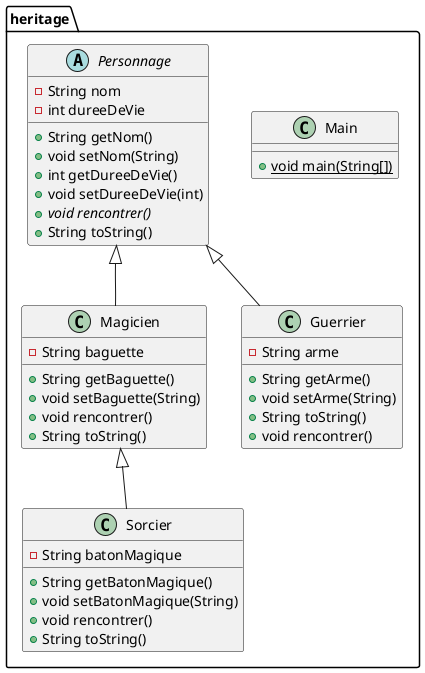 @startuml
class heritage.Main {
+ {static} void main(String[])
}
class heritage.Sorcier {
- String batonMagique
+ String getBatonMagique()
+ void setBatonMagique(String)
+ void rencontrer()
+ String toString()
}
class heritage.Magicien {
- String baguette
+ String getBaguette()
+ void setBaguette(String)
+ void rencontrer()
+ String toString()
}
abstract class heritage.Personnage {
- String nom
- int dureeDeVie
+ String getNom()
+ void setNom(String)
+ int getDureeDeVie()
+ void setDureeDeVie(int)
+ {abstract}void rencontrer()
+ String toString()
}
class heritage.Guerrier {
- String arme
+ String getArme()
+ void setArme(String)
+ String toString()
+ void rencontrer()
}


heritage.Magicien <|-- heritage.Sorcier
heritage.Personnage <|-- heritage.Magicien
heritage.Personnage <|-- heritage.Guerrier
@enduml